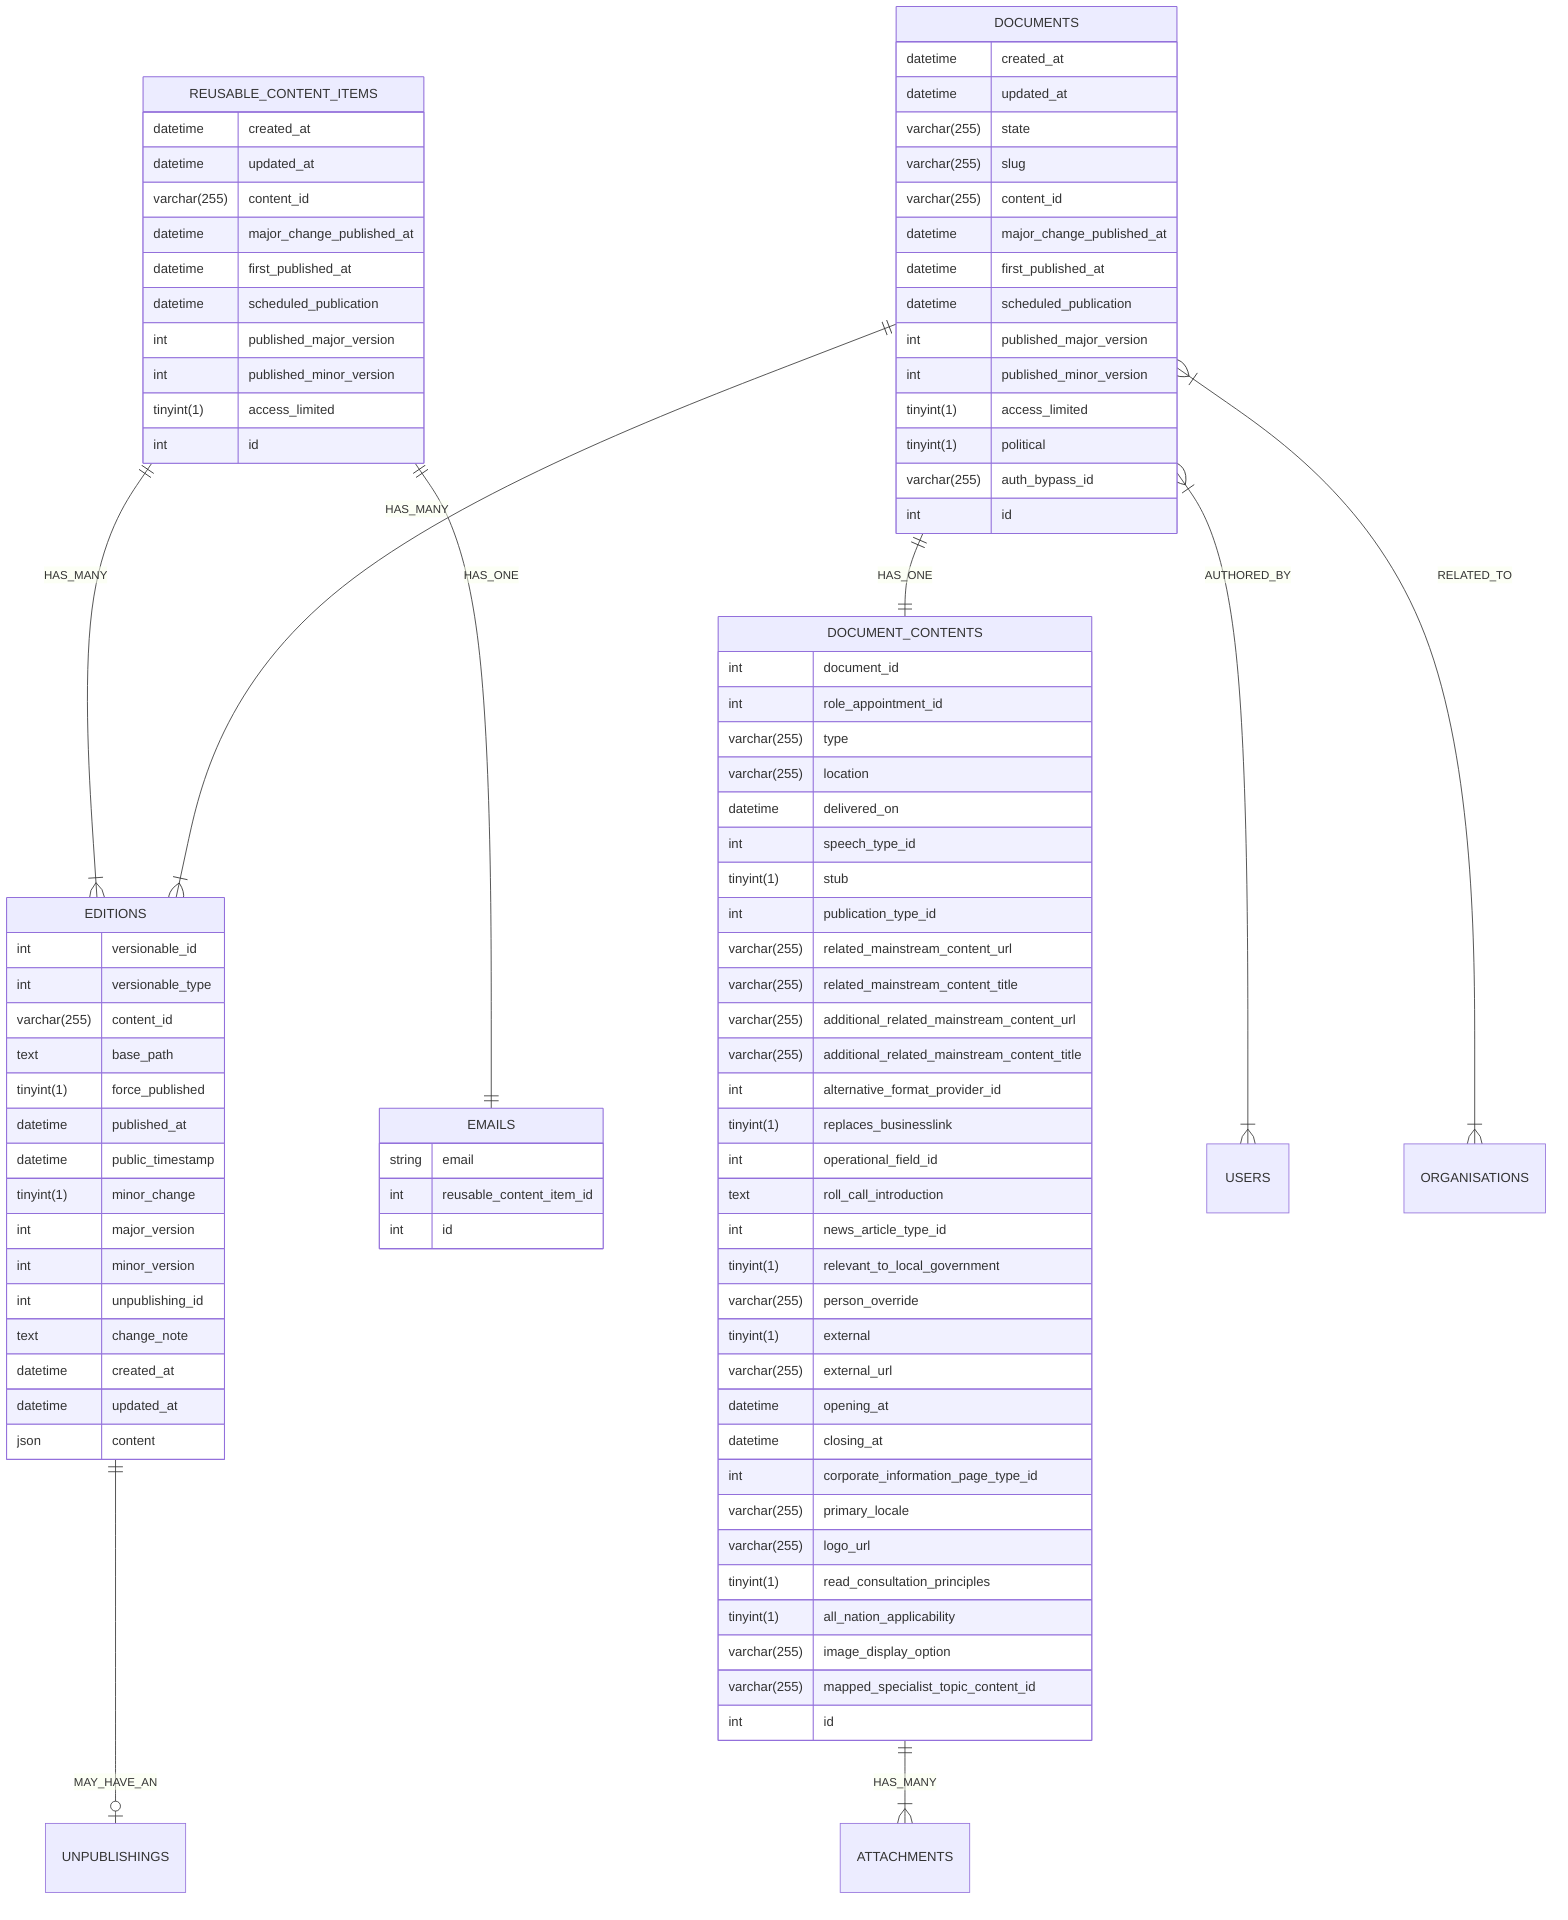 erDiagram
DOCUMENTS {
   datetime created_at
   datetime updated_at
   varchar(255) state
   %% state only includes draft/reviewed/submitted/published %%
   varchar(255) slug
   varchar(255) content_id
   datetime major_change_published_at
   datetime first_published_at
   datetime scheduled_publication
   int published_major_version
   int published_minor_version
   tinyint(1) access_limited
   tinyint(1) political
   varchar(255) auth_bypass_id
   int id
}
%% Editions can be separated later on to separate tables  %%
DOCUMENT_CONTENTS {
   int document_id
   int role_appointment_id
   varchar(255) type
   varchar(255) location
   datetime delivered_on
   int speech_type_id
   tinyint(1) stub
   int publication_type_id
   varchar(255) related_mainstream_content_url
   varchar(255) related_mainstream_content_title
   varchar(255) additional_related_mainstream_content_url
   varchar(255) additional_related_mainstream_content_title
   int alternative_format_provider_id
   tinyint(1) replaces_businesslink
   int operational_field_id
   text roll_call_introduction
   int news_article_type_id
   tinyint(1) relevant_to_local_government
   varchar(255) person_override
   tinyint(1) external
   varchar(255) external_url
   datetime opening_at
   datetime closing_at
   int corporate_information_page_type_id
   varchar(255) primary_locale
   varchar(255) logo_url
   tinyint(1) read_consultation_principles
   tinyint(1) all_nation_applicability
   varchar(255) image_display_option
   varchar(255) mapped_specialist_topic_content_id
   int id
}
%% Refactored concerns allow sharing behaviour with documents %%
REUSABLE_CONTENT_ITEMS {
   datetime created_at
   datetime updated_at
   varchar(255) content_id
   datetime major_change_published_at
   datetime first_published_at
   datetime scheduled_publication
   int published_major_version
   int published_minor_version
   tinyint(1) access_limited
   int id
}
EMAILS {
   string email
   int reusable_content_item_id
   int id
}

EDITIONS {
   int versionable_id
   int versionable_type
   varchar(255) content_id
   text base_path
   tinyint(1) force_published
   datetime published_at
   datetime public_timestamp
   tinyint(1) minor_change
   int major_version
   int minor_version
   int unpublishing_id
   text change_note
   datetime created_at
   datetime updated_at
   json content
}

%% Users can be either related to published item and deleted for each version, or maintained across versions %%
USERS {}
ATTACHMENTS {}
UNPUBLISHINGS {}

DOCUMENTS  ||--|| DOCUMENT_CONTENTS : HAS_ONE
DOCUMENTS  ||--|{ EDITIONS : HAS_MANY
DOCUMENTS  }|--|{ USERS: AUTHORED_BY
DOCUMENTS  }|--|{ ORGANISATIONS: RELATED_TO
DOCUMENT_CONTENTS   ||--|{ ATTACHMENTS: HAS_MANY
REUSABLE_CONTENT_ITEMS  ||--|{ EDITIONS : HAS_MANY
REUSABLE_CONTENT_ITEMS ||--|| EMAILS : HAS_ONE
EDITIONS ||--o| UNPUBLISHINGS : MAY_HAVE_AN